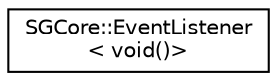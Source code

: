 digraph "Graphical Class Hierarchy"
{
 // LATEX_PDF_SIZE
  edge [fontname="Helvetica",fontsize="10",labelfontname="Helvetica",labelfontsize="10"];
  node [fontname="Helvetica",fontsize="10",shape=record];
  rankdir="LR";
  Node0 [label="SGCore::EventListener\l\< void()\>",height=0.2,width=0.4,color="black", fillcolor="white", style="filled",URL="$structSGCore_1_1EventListener.html",tooltip=" "];
}
